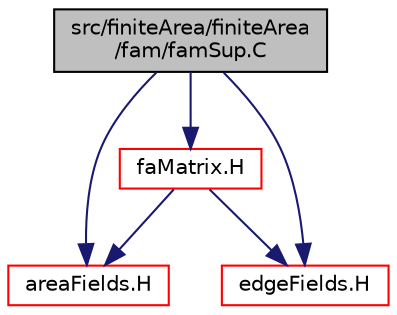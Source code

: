 digraph "src/finiteArea/finiteArea/fam/famSup.C"
{
  bgcolor="transparent";
  edge [fontname="Helvetica",fontsize="10",labelfontname="Helvetica",labelfontsize="10"];
  node [fontname="Helvetica",fontsize="10",shape=record];
  Node1 [label="src/finiteArea/finiteArea\l/fam/famSup.C",height=0.2,width=0.4,color="black", fillcolor="grey75", style="filled" fontcolor="black"];
  Node1 -> Node2 [color="midnightblue",fontsize="10",style="solid",fontname="Helvetica"];
  Node2 [label="areaFields.H",height=0.2,width=0.4,color="red",URL="$areaFields_8H.html"];
  Node1 -> Node3 [color="midnightblue",fontsize="10",style="solid",fontname="Helvetica"];
  Node3 [label="edgeFields.H",height=0.2,width=0.4,color="red",URL="$edgeFields_8H.html"];
  Node1 -> Node4 [color="midnightblue",fontsize="10",style="solid",fontname="Helvetica"];
  Node4 [label="faMatrix.H",height=0.2,width=0.4,color="red",URL="$faMatrix_8H.html"];
  Node4 -> Node2 [color="midnightblue",fontsize="10",style="solid",fontname="Helvetica"];
  Node4 -> Node3 [color="midnightblue",fontsize="10",style="solid",fontname="Helvetica"];
}
